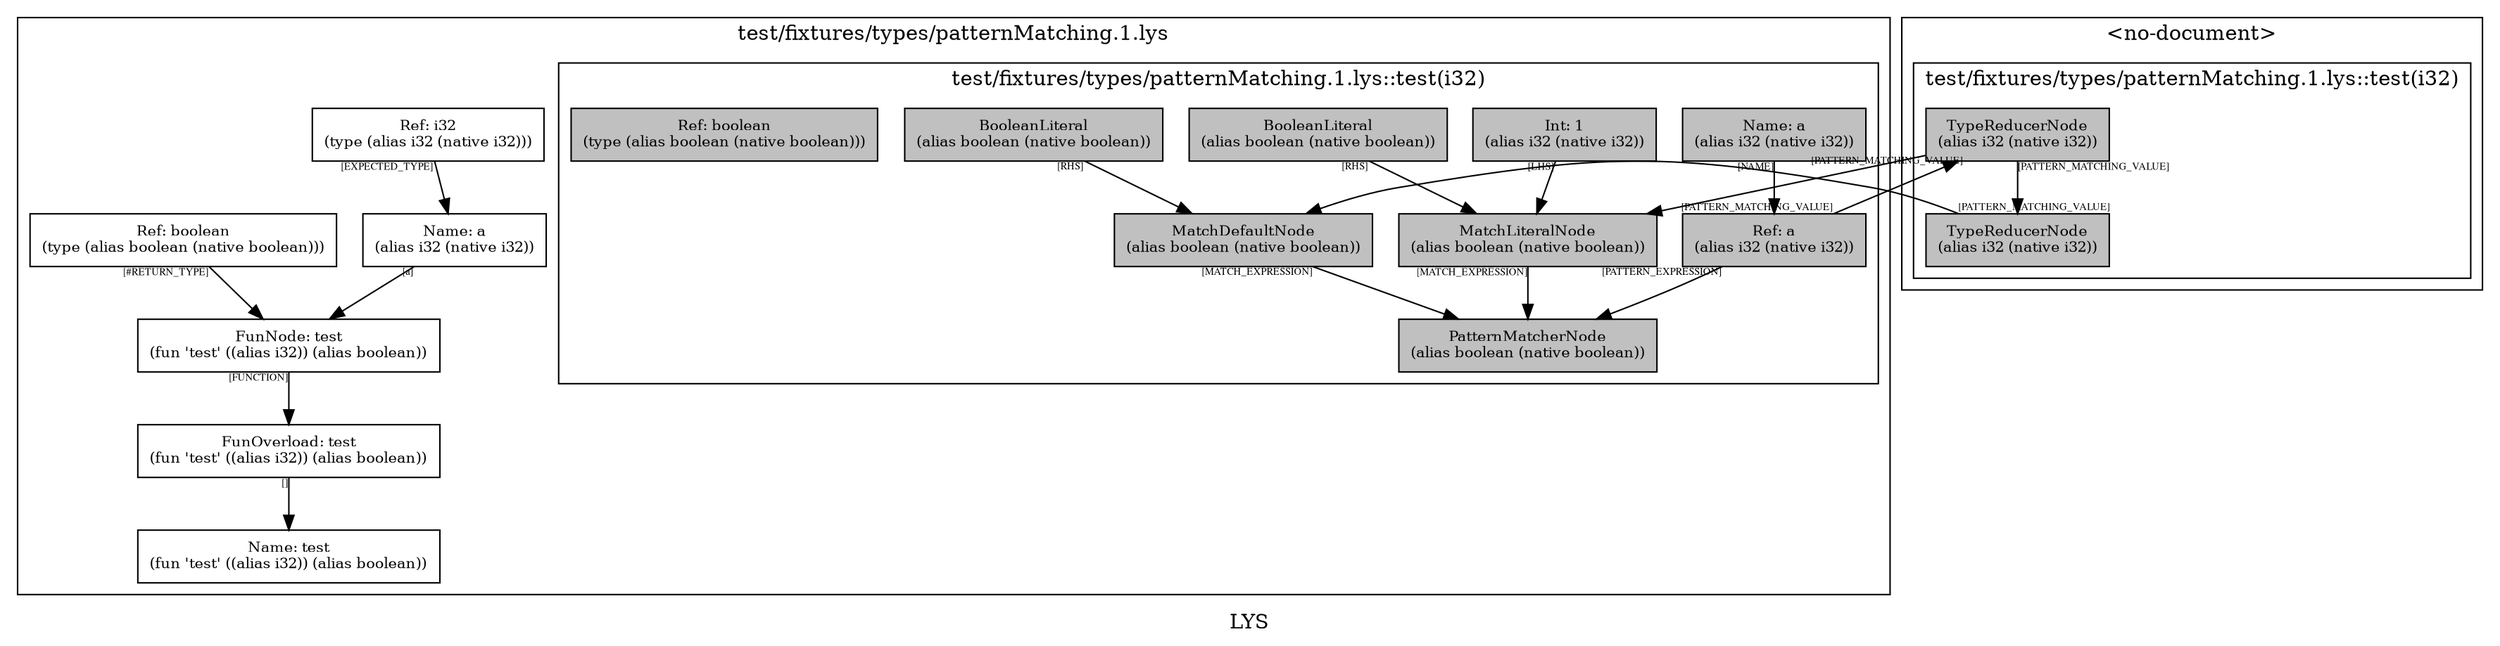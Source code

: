 digraph LYS {
  node [shape=box,fontsize=10];
  subgraph "cluster_test/fixtures/types/patternMatching.1.lys" {
    1 [label="FunOverload: test\n(fun 'test' ((alias i32)) (alias boolean))", fillcolor=grey];
    2 [label="FunNode: test\n(fun 'test' ((alias i32)) (alias boolean))", fillcolor=grey];
    3 [label="Ref: i32\n(type (alias i32 (native i32)))", fillcolor=grey];
    4 [label="Name: a\n(alias i32 (native i32))", fillcolor=grey];
    5 [label="Ref: boolean\n(type (alias boolean (native boolean)))", fillcolor=grey];
    6 [label="Name: test\n(fun 'test' ((alias i32)) (alias boolean))", fillcolor=grey];
    subgraph "cluster_test/fixtures/types/patternMatching.1.lys_0" { rankdir=TB;
      node [style=filled, fillcolor=grey];
      7 [label="Name: a\n(alias i32 (native i32))", fillcolor=grey];
      8 [label="PatternMatcherNode\n(alias boolean (native boolean))", fillcolor=grey];
      9 [label="Ref: a\n(alias i32 (native i32))", fillcolor=grey];
      10 [label="MatchLiteralNode\n(alias boolean (native boolean))", fillcolor=grey];
      11 [label="Int: 1\n(alias i32 (native i32))", fillcolor=grey];
      12 [label="BooleanLiteral\n(alias boolean (native boolean))", fillcolor=grey];
      13 [label="MatchDefaultNode\n(alias boolean (native boolean))", fillcolor=grey];
      14 [label="BooleanLiteral\n(alias boolean (native boolean))", fillcolor=grey];
      15 [label="Ref: boolean\n(type (alias boolean (native boolean)))", fillcolor=grey];
      label="test/fixtures/types/patternMatching.1.lys::test(i32)";
    }
    label="test/fixtures/types/patternMatching.1.lys";
  }
  subgraph "cluster_<no-document>" {
    subgraph "cluster_<no-document>_0" { rankdir=TB;
      node [style=filled, fillcolor=grey];
      16 [label="TypeReducerNode\n(alias i32 (native i32))", fillcolor=grey];
      17 [label="TypeReducerNode\n(alias i32 (native i32))", fillcolor=grey];
      label="test/fixtures/types/patternMatching.1.lys::test(i32)";
    }
    label="<no-document>";
  }
  1 -> 6[taillabel="[]" fontsize=7 fontname="times" color="black" ];
  2 -> 1[taillabel="[FUNCTION]" fontsize=7 fontname="times" color="black" ];
  3 -> 4[taillabel="[EXPECTED_TYPE]" fontsize=7 fontname="times" color="black" ];
  4 -> 2[taillabel="[a]" fontsize=7 fontname="times" color="black" ];
  5 -> 2[taillabel="[#RETURN_TYPE]" fontsize=7 fontname="times" color="black" ];
  7 -> 9[taillabel="[NAME]" fontsize=7 fontname="times" color="black" ];
  9 -> 8[taillabel="[PATTERN_EXPRESSION]" fontsize=7 fontname="times" color="black" ];
  9 -> 16[taillabel="[PATTERN_MATCHING_VALUE]" fontsize=7 fontname="times" color="black" ];
  10 -> 8[taillabel="[MATCH_EXPRESSION]" fontsize=7 fontname="times" color="black" ];
  11 -> 10[taillabel="[LHS]" fontsize=7 fontname="times" color="black" ];
  12 -> 10[taillabel="[RHS]" fontsize=7 fontname="times" color="black" ];
  16 -> 10[taillabel="[PATTERN_MATCHING_VALUE]" fontsize=7 fontname="times" color="black" ];
  16 -> 17[taillabel="[PATTERN_MATCHING_VALUE]" fontsize=7 fontname="times" color="black" ];
  13 -> 8[taillabel="[MATCH_EXPRESSION]" fontsize=7 fontname="times" color="black" ];
  14 -> 13[taillabel="[RHS]" fontsize=7 fontname="times" color="black" ];
  17 -> 13[taillabel="[PATTERN_MATCHING_VALUE]" fontsize=7 fontname="times" color="black" ];
  label="LYS";
}

